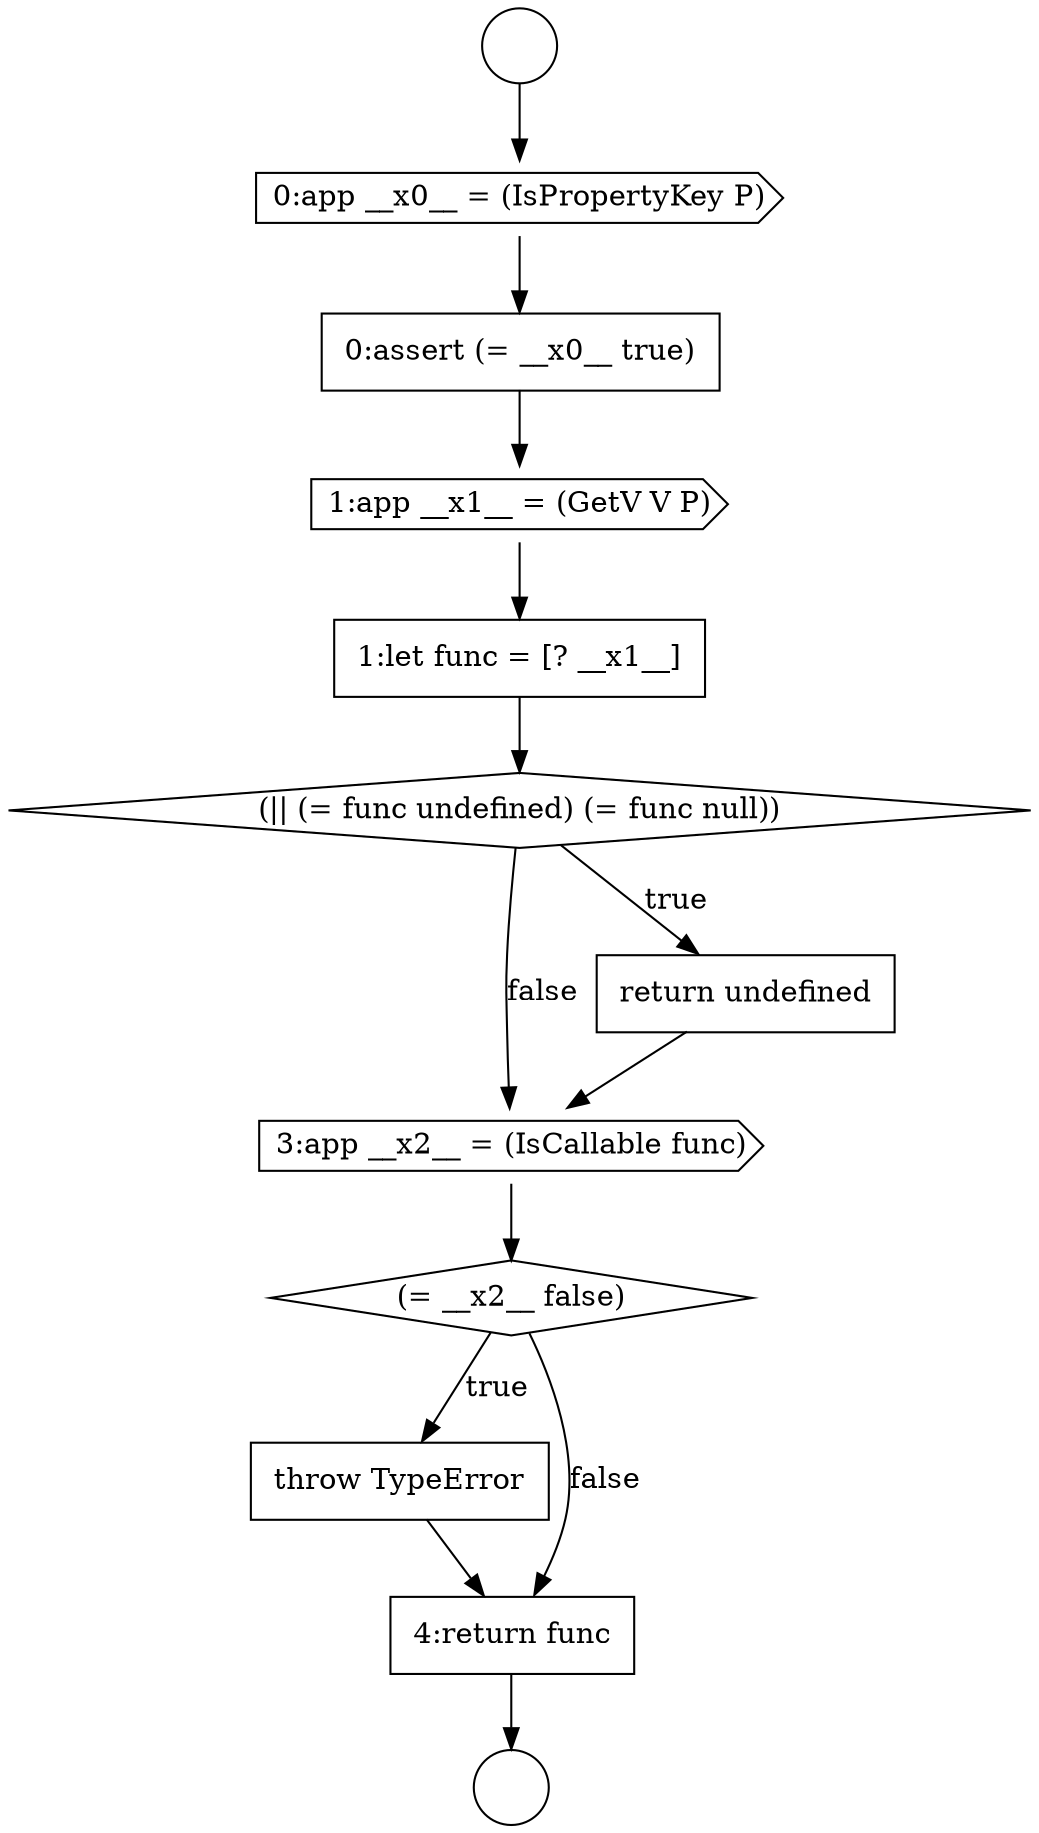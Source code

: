 digraph {
  node741 [shape=cds, label=<<font color="black">3:app __x2__ = (IsCallable func)</font>> color="black" fillcolor="white" style=filled]
  node734 [shape=circle label=" " color="black" fillcolor="white" style=filled]
  node742 [shape=diamond, label=<<font color="black">(= __x2__ false)</font>> color="black" fillcolor="white" style=filled]
  node738 [shape=none, margin=0, label=<<font color="black">
    <table border="0" cellborder="1" cellspacing="0" cellpadding="10">
      <tr><td align="left">1:let func = [? __x1__]</td></tr>
    </table>
  </font>> color="black" fillcolor="white" style=filled]
  node733 [shape=circle label=" " color="black" fillcolor="white" style=filled]
  node743 [shape=none, margin=0, label=<<font color="black">
    <table border="0" cellborder="1" cellspacing="0" cellpadding="10">
      <tr><td align="left">throw TypeError</td></tr>
    </table>
  </font>> color="black" fillcolor="white" style=filled]
  node739 [shape=diamond, label=<<font color="black">(|| (= func undefined) (= func null))</font>> color="black" fillcolor="white" style=filled]
  node744 [shape=none, margin=0, label=<<font color="black">
    <table border="0" cellborder="1" cellspacing="0" cellpadding="10">
      <tr><td align="left">4:return func</td></tr>
    </table>
  </font>> color="black" fillcolor="white" style=filled]
  node735 [shape=cds, label=<<font color="black">0:app __x0__ = (IsPropertyKey P)</font>> color="black" fillcolor="white" style=filled]
  node740 [shape=none, margin=0, label=<<font color="black">
    <table border="0" cellborder="1" cellspacing="0" cellpadding="10">
      <tr><td align="left">return undefined</td></tr>
    </table>
  </font>> color="black" fillcolor="white" style=filled]
  node736 [shape=none, margin=0, label=<<font color="black">
    <table border="0" cellborder="1" cellspacing="0" cellpadding="10">
      <tr><td align="left">0:assert (= __x0__ true)</td></tr>
    </table>
  </font>> color="black" fillcolor="white" style=filled]
  node737 [shape=cds, label=<<font color="black">1:app __x1__ = (GetV V P)</font>> color="black" fillcolor="white" style=filled]
  node744 -> node734 [ color="black"]
  node738 -> node739 [ color="black"]
  node733 -> node735 [ color="black"]
  node741 -> node742 [ color="black"]
  node740 -> node741 [ color="black"]
  node736 -> node737 [ color="black"]
  node737 -> node738 [ color="black"]
  node743 -> node744 [ color="black"]
  node735 -> node736 [ color="black"]
  node739 -> node740 [label=<<font color="black">true</font>> color="black"]
  node739 -> node741 [label=<<font color="black">false</font>> color="black"]
  node742 -> node743 [label=<<font color="black">true</font>> color="black"]
  node742 -> node744 [label=<<font color="black">false</font>> color="black"]
}
